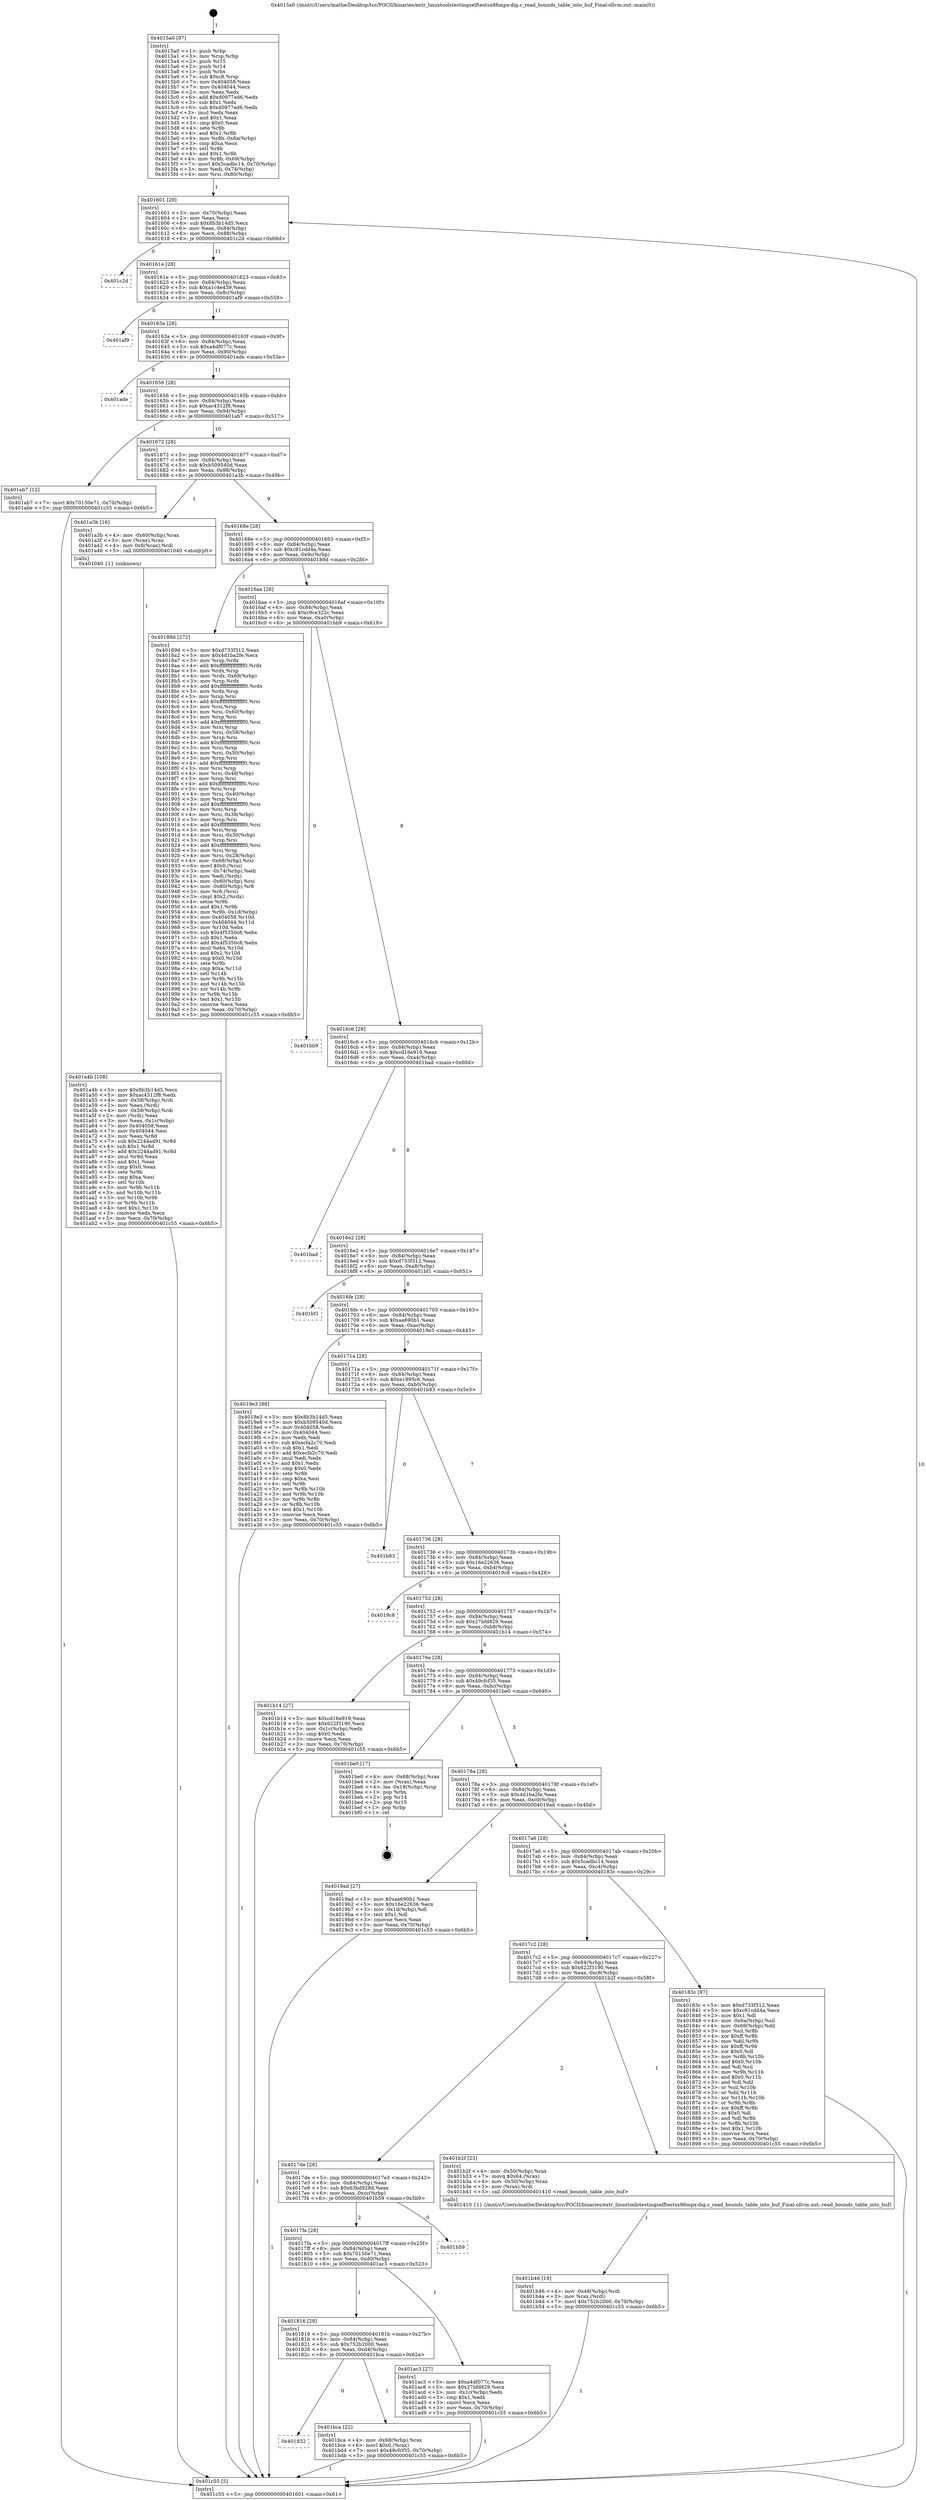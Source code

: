 digraph "0x4015a0" {
  label = "0x4015a0 (/mnt/c/Users/mathe/Desktop/tcc/POCII/binaries/extr_linuxtoolstestingselftestsx86mpx-dig.c_read_bounds_table_into_buf_Final-ollvm.out::main(0))"
  labelloc = "t"
  node[shape=record]

  Entry [label="",width=0.3,height=0.3,shape=circle,fillcolor=black,style=filled]
  "0x401601" [label="{
     0x401601 [29]\l
     | [instrs]\l
     &nbsp;&nbsp;0x401601 \<+3\>: mov -0x70(%rbp),%eax\l
     &nbsp;&nbsp;0x401604 \<+2\>: mov %eax,%ecx\l
     &nbsp;&nbsp;0x401606 \<+6\>: sub $0x8b3b14d5,%ecx\l
     &nbsp;&nbsp;0x40160c \<+6\>: mov %eax,-0x84(%rbp)\l
     &nbsp;&nbsp;0x401612 \<+6\>: mov %ecx,-0x88(%rbp)\l
     &nbsp;&nbsp;0x401618 \<+6\>: je 0000000000401c2d \<main+0x68d\>\l
  }"]
  "0x401c2d" [label="{
     0x401c2d\l
  }", style=dashed]
  "0x40161e" [label="{
     0x40161e [28]\l
     | [instrs]\l
     &nbsp;&nbsp;0x40161e \<+5\>: jmp 0000000000401623 \<main+0x83\>\l
     &nbsp;&nbsp;0x401623 \<+6\>: mov -0x84(%rbp),%eax\l
     &nbsp;&nbsp;0x401629 \<+5\>: sub $0xa1c4e439,%eax\l
     &nbsp;&nbsp;0x40162e \<+6\>: mov %eax,-0x8c(%rbp)\l
     &nbsp;&nbsp;0x401634 \<+6\>: je 0000000000401af9 \<main+0x559\>\l
  }"]
  Exit [label="",width=0.3,height=0.3,shape=circle,fillcolor=black,style=filled,peripheries=2]
  "0x401af9" [label="{
     0x401af9\l
  }", style=dashed]
  "0x40163a" [label="{
     0x40163a [28]\l
     | [instrs]\l
     &nbsp;&nbsp;0x40163a \<+5\>: jmp 000000000040163f \<main+0x9f\>\l
     &nbsp;&nbsp;0x40163f \<+6\>: mov -0x84(%rbp),%eax\l
     &nbsp;&nbsp;0x401645 \<+5\>: sub $0xa4df077c,%eax\l
     &nbsp;&nbsp;0x40164a \<+6\>: mov %eax,-0x90(%rbp)\l
     &nbsp;&nbsp;0x401650 \<+6\>: je 0000000000401ade \<main+0x53e\>\l
  }"]
  "0x401832" [label="{
     0x401832\l
  }", style=dashed]
  "0x401ade" [label="{
     0x401ade\l
  }", style=dashed]
  "0x401656" [label="{
     0x401656 [28]\l
     | [instrs]\l
     &nbsp;&nbsp;0x401656 \<+5\>: jmp 000000000040165b \<main+0xbb\>\l
     &nbsp;&nbsp;0x40165b \<+6\>: mov -0x84(%rbp),%eax\l
     &nbsp;&nbsp;0x401661 \<+5\>: sub $0xac4312f8,%eax\l
     &nbsp;&nbsp;0x401666 \<+6\>: mov %eax,-0x94(%rbp)\l
     &nbsp;&nbsp;0x40166c \<+6\>: je 0000000000401ab7 \<main+0x517\>\l
  }"]
  "0x401bca" [label="{
     0x401bca [22]\l
     | [instrs]\l
     &nbsp;&nbsp;0x401bca \<+4\>: mov -0x68(%rbp),%rax\l
     &nbsp;&nbsp;0x401bce \<+6\>: movl $0x0,(%rax)\l
     &nbsp;&nbsp;0x401bd4 \<+7\>: movl $0x49cfcf35,-0x70(%rbp)\l
     &nbsp;&nbsp;0x401bdb \<+5\>: jmp 0000000000401c55 \<main+0x6b5\>\l
  }"]
  "0x401ab7" [label="{
     0x401ab7 [12]\l
     | [instrs]\l
     &nbsp;&nbsp;0x401ab7 \<+7\>: movl $0x70150e71,-0x70(%rbp)\l
     &nbsp;&nbsp;0x401abe \<+5\>: jmp 0000000000401c55 \<main+0x6b5\>\l
  }"]
  "0x401672" [label="{
     0x401672 [28]\l
     | [instrs]\l
     &nbsp;&nbsp;0x401672 \<+5\>: jmp 0000000000401677 \<main+0xd7\>\l
     &nbsp;&nbsp;0x401677 \<+6\>: mov -0x84(%rbp),%eax\l
     &nbsp;&nbsp;0x40167d \<+5\>: sub $0xb509540d,%eax\l
     &nbsp;&nbsp;0x401682 \<+6\>: mov %eax,-0x98(%rbp)\l
     &nbsp;&nbsp;0x401688 \<+6\>: je 0000000000401a3b \<main+0x49b\>\l
  }"]
  "0x401b46" [label="{
     0x401b46 [19]\l
     | [instrs]\l
     &nbsp;&nbsp;0x401b46 \<+4\>: mov -0x48(%rbp),%rdi\l
     &nbsp;&nbsp;0x401b4a \<+3\>: mov %rax,(%rdi)\l
     &nbsp;&nbsp;0x401b4d \<+7\>: movl $0x752b2000,-0x70(%rbp)\l
     &nbsp;&nbsp;0x401b54 \<+5\>: jmp 0000000000401c55 \<main+0x6b5\>\l
  }"]
  "0x401a3b" [label="{
     0x401a3b [16]\l
     | [instrs]\l
     &nbsp;&nbsp;0x401a3b \<+4\>: mov -0x60(%rbp),%rax\l
     &nbsp;&nbsp;0x401a3f \<+3\>: mov (%rax),%rax\l
     &nbsp;&nbsp;0x401a42 \<+4\>: mov 0x8(%rax),%rdi\l
     &nbsp;&nbsp;0x401a46 \<+5\>: call 0000000000401040 \<atoi@plt\>\l
     | [calls]\l
     &nbsp;&nbsp;0x401040 \{1\} (unknown)\l
  }"]
  "0x40168e" [label="{
     0x40168e [28]\l
     | [instrs]\l
     &nbsp;&nbsp;0x40168e \<+5\>: jmp 0000000000401693 \<main+0xf3\>\l
     &nbsp;&nbsp;0x401693 \<+6\>: mov -0x84(%rbp),%eax\l
     &nbsp;&nbsp;0x401699 \<+5\>: sub $0xc91cdd4a,%eax\l
     &nbsp;&nbsp;0x40169e \<+6\>: mov %eax,-0x9c(%rbp)\l
     &nbsp;&nbsp;0x4016a4 \<+6\>: je 000000000040189d \<main+0x2fd\>\l
  }"]
  "0x401816" [label="{
     0x401816 [28]\l
     | [instrs]\l
     &nbsp;&nbsp;0x401816 \<+5\>: jmp 000000000040181b \<main+0x27b\>\l
     &nbsp;&nbsp;0x40181b \<+6\>: mov -0x84(%rbp),%eax\l
     &nbsp;&nbsp;0x401821 \<+5\>: sub $0x752b2000,%eax\l
     &nbsp;&nbsp;0x401826 \<+6\>: mov %eax,-0xd4(%rbp)\l
     &nbsp;&nbsp;0x40182c \<+6\>: je 0000000000401bca \<main+0x62a\>\l
  }"]
  "0x40189d" [label="{
     0x40189d [272]\l
     | [instrs]\l
     &nbsp;&nbsp;0x40189d \<+5\>: mov $0xd733f312,%eax\l
     &nbsp;&nbsp;0x4018a2 \<+5\>: mov $0x4d1ba2fe,%ecx\l
     &nbsp;&nbsp;0x4018a7 \<+3\>: mov %rsp,%rdx\l
     &nbsp;&nbsp;0x4018aa \<+4\>: add $0xfffffffffffffff0,%rdx\l
     &nbsp;&nbsp;0x4018ae \<+3\>: mov %rdx,%rsp\l
     &nbsp;&nbsp;0x4018b1 \<+4\>: mov %rdx,-0x68(%rbp)\l
     &nbsp;&nbsp;0x4018b5 \<+3\>: mov %rsp,%rdx\l
     &nbsp;&nbsp;0x4018b8 \<+4\>: add $0xfffffffffffffff0,%rdx\l
     &nbsp;&nbsp;0x4018bc \<+3\>: mov %rdx,%rsp\l
     &nbsp;&nbsp;0x4018bf \<+3\>: mov %rsp,%rsi\l
     &nbsp;&nbsp;0x4018c2 \<+4\>: add $0xfffffffffffffff0,%rsi\l
     &nbsp;&nbsp;0x4018c6 \<+3\>: mov %rsi,%rsp\l
     &nbsp;&nbsp;0x4018c9 \<+4\>: mov %rsi,-0x60(%rbp)\l
     &nbsp;&nbsp;0x4018cd \<+3\>: mov %rsp,%rsi\l
     &nbsp;&nbsp;0x4018d0 \<+4\>: add $0xfffffffffffffff0,%rsi\l
     &nbsp;&nbsp;0x4018d4 \<+3\>: mov %rsi,%rsp\l
     &nbsp;&nbsp;0x4018d7 \<+4\>: mov %rsi,-0x58(%rbp)\l
     &nbsp;&nbsp;0x4018db \<+3\>: mov %rsp,%rsi\l
     &nbsp;&nbsp;0x4018de \<+4\>: add $0xfffffffffffffff0,%rsi\l
     &nbsp;&nbsp;0x4018e2 \<+3\>: mov %rsi,%rsp\l
     &nbsp;&nbsp;0x4018e5 \<+4\>: mov %rsi,-0x50(%rbp)\l
     &nbsp;&nbsp;0x4018e9 \<+3\>: mov %rsp,%rsi\l
     &nbsp;&nbsp;0x4018ec \<+4\>: add $0xfffffffffffffff0,%rsi\l
     &nbsp;&nbsp;0x4018f0 \<+3\>: mov %rsi,%rsp\l
     &nbsp;&nbsp;0x4018f3 \<+4\>: mov %rsi,-0x48(%rbp)\l
     &nbsp;&nbsp;0x4018f7 \<+3\>: mov %rsp,%rsi\l
     &nbsp;&nbsp;0x4018fa \<+4\>: add $0xfffffffffffffff0,%rsi\l
     &nbsp;&nbsp;0x4018fe \<+3\>: mov %rsi,%rsp\l
     &nbsp;&nbsp;0x401901 \<+4\>: mov %rsi,-0x40(%rbp)\l
     &nbsp;&nbsp;0x401905 \<+3\>: mov %rsp,%rsi\l
     &nbsp;&nbsp;0x401908 \<+4\>: add $0xfffffffffffffff0,%rsi\l
     &nbsp;&nbsp;0x40190c \<+3\>: mov %rsi,%rsp\l
     &nbsp;&nbsp;0x40190f \<+4\>: mov %rsi,-0x38(%rbp)\l
     &nbsp;&nbsp;0x401913 \<+3\>: mov %rsp,%rsi\l
     &nbsp;&nbsp;0x401916 \<+4\>: add $0xfffffffffffffff0,%rsi\l
     &nbsp;&nbsp;0x40191a \<+3\>: mov %rsi,%rsp\l
     &nbsp;&nbsp;0x40191d \<+4\>: mov %rsi,-0x30(%rbp)\l
     &nbsp;&nbsp;0x401921 \<+3\>: mov %rsp,%rsi\l
     &nbsp;&nbsp;0x401924 \<+4\>: add $0xfffffffffffffff0,%rsi\l
     &nbsp;&nbsp;0x401928 \<+3\>: mov %rsi,%rsp\l
     &nbsp;&nbsp;0x40192b \<+4\>: mov %rsi,-0x28(%rbp)\l
     &nbsp;&nbsp;0x40192f \<+4\>: mov -0x68(%rbp),%rsi\l
     &nbsp;&nbsp;0x401933 \<+6\>: movl $0x0,(%rsi)\l
     &nbsp;&nbsp;0x401939 \<+3\>: mov -0x74(%rbp),%edi\l
     &nbsp;&nbsp;0x40193c \<+2\>: mov %edi,(%rdx)\l
     &nbsp;&nbsp;0x40193e \<+4\>: mov -0x60(%rbp),%rsi\l
     &nbsp;&nbsp;0x401942 \<+4\>: mov -0x80(%rbp),%r8\l
     &nbsp;&nbsp;0x401946 \<+3\>: mov %r8,(%rsi)\l
     &nbsp;&nbsp;0x401949 \<+3\>: cmpl $0x2,(%rdx)\l
     &nbsp;&nbsp;0x40194c \<+4\>: setne %r9b\l
     &nbsp;&nbsp;0x401950 \<+4\>: and $0x1,%r9b\l
     &nbsp;&nbsp;0x401954 \<+4\>: mov %r9b,-0x1d(%rbp)\l
     &nbsp;&nbsp;0x401958 \<+8\>: mov 0x404058,%r10d\l
     &nbsp;&nbsp;0x401960 \<+8\>: mov 0x404044,%r11d\l
     &nbsp;&nbsp;0x401968 \<+3\>: mov %r10d,%ebx\l
     &nbsp;&nbsp;0x40196b \<+6\>: sub $0x4f5350c8,%ebx\l
     &nbsp;&nbsp;0x401971 \<+3\>: sub $0x1,%ebx\l
     &nbsp;&nbsp;0x401974 \<+6\>: add $0x4f5350c8,%ebx\l
     &nbsp;&nbsp;0x40197a \<+4\>: imul %ebx,%r10d\l
     &nbsp;&nbsp;0x40197e \<+4\>: and $0x1,%r10d\l
     &nbsp;&nbsp;0x401982 \<+4\>: cmp $0x0,%r10d\l
     &nbsp;&nbsp;0x401986 \<+4\>: sete %r9b\l
     &nbsp;&nbsp;0x40198a \<+4\>: cmp $0xa,%r11d\l
     &nbsp;&nbsp;0x40198e \<+4\>: setl %r14b\l
     &nbsp;&nbsp;0x401992 \<+3\>: mov %r9b,%r15b\l
     &nbsp;&nbsp;0x401995 \<+3\>: and %r14b,%r15b\l
     &nbsp;&nbsp;0x401998 \<+3\>: xor %r14b,%r9b\l
     &nbsp;&nbsp;0x40199b \<+3\>: or %r9b,%r15b\l
     &nbsp;&nbsp;0x40199e \<+4\>: test $0x1,%r15b\l
     &nbsp;&nbsp;0x4019a2 \<+3\>: cmovne %ecx,%eax\l
     &nbsp;&nbsp;0x4019a5 \<+3\>: mov %eax,-0x70(%rbp)\l
     &nbsp;&nbsp;0x4019a8 \<+5\>: jmp 0000000000401c55 \<main+0x6b5\>\l
  }"]
  "0x4016aa" [label="{
     0x4016aa [28]\l
     | [instrs]\l
     &nbsp;&nbsp;0x4016aa \<+5\>: jmp 00000000004016af \<main+0x10f\>\l
     &nbsp;&nbsp;0x4016af \<+6\>: mov -0x84(%rbp),%eax\l
     &nbsp;&nbsp;0x4016b5 \<+5\>: sub $0xc9ce322c,%eax\l
     &nbsp;&nbsp;0x4016ba \<+6\>: mov %eax,-0xa0(%rbp)\l
     &nbsp;&nbsp;0x4016c0 \<+6\>: je 0000000000401bb9 \<main+0x619\>\l
  }"]
  "0x401ac3" [label="{
     0x401ac3 [27]\l
     | [instrs]\l
     &nbsp;&nbsp;0x401ac3 \<+5\>: mov $0xa4df077c,%eax\l
     &nbsp;&nbsp;0x401ac8 \<+5\>: mov $0x27bfd829,%ecx\l
     &nbsp;&nbsp;0x401acd \<+3\>: mov -0x1c(%rbp),%edx\l
     &nbsp;&nbsp;0x401ad0 \<+3\>: cmp $0x1,%edx\l
     &nbsp;&nbsp;0x401ad3 \<+3\>: cmovl %ecx,%eax\l
     &nbsp;&nbsp;0x401ad6 \<+3\>: mov %eax,-0x70(%rbp)\l
     &nbsp;&nbsp;0x401ad9 \<+5\>: jmp 0000000000401c55 \<main+0x6b5\>\l
  }"]
  "0x401bb9" [label="{
     0x401bb9\l
  }", style=dashed]
  "0x4016c6" [label="{
     0x4016c6 [28]\l
     | [instrs]\l
     &nbsp;&nbsp;0x4016c6 \<+5\>: jmp 00000000004016cb \<main+0x12b\>\l
     &nbsp;&nbsp;0x4016cb \<+6\>: mov -0x84(%rbp),%eax\l
     &nbsp;&nbsp;0x4016d1 \<+5\>: sub $0xcd16e919,%eax\l
     &nbsp;&nbsp;0x4016d6 \<+6\>: mov %eax,-0xa4(%rbp)\l
     &nbsp;&nbsp;0x4016dc \<+6\>: je 0000000000401bad \<main+0x60d\>\l
  }"]
  "0x4017fa" [label="{
     0x4017fa [28]\l
     | [instrs]\l
     &nbsp;&nbsp;0x4017fa \<+5\>: jmp 00000000004017ff \<main+0x25f\>\l
     &nbsp;&nbsp;0x4017ff \<+6\>: mov -0x84(%rbp),%eax\l
     &nbsp;&nbsp;0x401805 \<+5\>: sub $0x70150e71,%eax\l
     &nbsp;&nbsp;0x40180a \<+6\>: mov %eax,-0xd0(%rbp)\l
     &nbsp;&nbsp;0x401810 \<+6\>: je 0000000000401ac3 \<main+0x523\>\l
  }"]
  "0x401bad" [label="{
     0x401bad\l
  }", style=dashed]
  "0x4016e2" [label="{
     0x4016e2 [28]\l
     | [instrs]\l
     &nbsp;&nbsp;0x4016e2 \<+5\>: jmp 00000000004016e7 \<main+0x147\>\l
     &nbsp;&nbsp;0x4016e7 \<+6\>: mov -0x84(%rbp),%eax\l
     &nbsp;&nbsp;0x4016ed \<+5\>: sub $0xd733f312,%eax\l
     &nbsp;&nbsp;0x4016f2 \<+6\>: mov %eax,-0xa8(%rbp)\l
     &nbsp;&nbsp;0x4016f8 \<+6\>: je 0000000000401bf1 \<main+0x651\>\l
  }"]
  "0x401b59" [label="{
     0x401b59\l
  }", style=dashed]
  "0x401bf1" [label="{
     0x401bf1\l
  }", style=dashed]
  "0x4016fe" [label="{
     0x4016fe [28]\l
     | [instrs]\l
     &nbsp;&nbsp;0x4016fe \<+5\>: jmp 0000000000401703 \<main+0x163\>\l
     &nbsp;&nbsp;0x401703 \<+6\>: mov -0x84(%rbp),%eax\l
     &nbsp;&nbsp;0x401709 \<+5\>: sub $0xaa690b1,%eax\l
     &nbsp;&nbsp;0x40170e \<+6\>: mov %eax,-0xac(%rbp)\l
     &nbsp;&nbsp;0x401714 \<+6\>: je 00000000004019e3 \<main+0x443\>\l
  }"]
  "0x4017de" [label="{
     0x4017de [28]\l
     | [instrs]\l
     &nbsp;&nbsp;0x4017de \<+5\>: jmp 00000000004017e3 \<main+0x243\>\l
     &nbsp;&nbsp;0x4017e3 \<+6\>: mov -0x84(%rbp),%eax\l
     &nbsp;&nbsp;0x4017e9 \<+5\>: sub $0x63bd928d,%eax\l
     &nbsp;&nbsp;0x4017ee \<+6\>: mov %eax,-0xcc(%rbp)\l
     &nbsp;&nbsp;0x4017f4 \<+6\>: je 0000000000401b59 \<main+0x5b9\>\l
  }"]
  "0x4019e3" [label="{
     0x4019e3 [88]\l
     | [instrs]\l
     &nbsp;&nbsp;0x4019e3 \<+5\>: mov $0x8b3b14d5,%eax\l
     &nbsp;&nbsp;0x4019e8 \<+5\>: mov $0xb509540d,%ecx\l
     &nbsp;&nbsp;0x4019ed \<+7\>: mov 0x404058,%edx\l
     &nbsp;&nbsp;0x4019f4 \<+7\>: mov 0x404044,%esi\l
     &nbsp;&nbsp;0x4019fb \<+2\>: mov %edx,%edi\l
     &nbsp;&nbsp;0x4019fd \<+6\>: sub $0xecfa2c70,%edi\l
     &nbsp;&nbsp;0x401a03 \<+3\>: sub $0x1,%edi\l
     &nbsp;&nbsp;0x401a06 \<+6\>: add $0xecfa2c70,%edi\l
     &nbsp;&nbsp;0x401a0c \<+3\>: imul %edi,%edx\l
     &nbsp;&nbsp;0x401a0f \<+3\>: and $0x1,%edx\l
     &nbsp;&nbsp;0x401a12 \<+3\>: cmp $0x0,%edx\l
     &nbsp;&nbsp;0x401a15 \<+4\>: sete %r8b\l
     &nbsp;&nbsp;0x401a19 \<+3\>: cmp $0xa,%esi\l
     &nbsp;&nbsp;0x401a1c \<+4\>: setl %r9b\l
     &nbsp;&nbsp;0x401a20 \<+3\>: mov %r8b,%r10b\l
     &nbsp;&nbsp;0x401a23 \<+3\>: and %r9b,%r10b\l
     &nbsp;&nbsp;0x401a26 \<+3\>: xor %r9b,%r8b\l
     &nbsp;&nbsp;0x401a29 \<+3\>: or %r8b,%r10b\l
     &nbsp;&nbsp;0x401a2c \<+4\>: test $0x1,%r10b\l
     &nbsp;&nbsp;0x401a30 \<+3\>: cmovne %ecx,%eax\l
     &nbsp;&nbsp;0x401a33 \<+3\>: mov %eax,-0x70(%rbp)\l
     &nbsp;&nbsp;0x401a36 \<+5\>: jmp 0000000000401c55 \<main+0x6b5\>\l
  }"]
  "0x40171a" [label="{
     0x40171a [28]\l
     | [instrs]\l
     &nbsp;&nbsp;0x40171a \<+5\>: jmp 000000000040171f \<main+0x17f\>\l
     &nbsp;&nbsp;0x40171f \<+6\>: mov -0x84(%rbp),%eax\l
     &nbsp;&nbsp;0x401725 \<+5\>: sub $0xe1895c6,%eax\l
     &nbsp;&nbsp;0x40172a \<+6\>: mov %eax,-0xb0(%rbp)\l
     &nbsp;&nbsp;0x401730 \<+6\>: je 0000000000401b83 \<main+0x5e3\>\l
  }"]
  "0x401b2f" [label="{
     0x401b2f [23]\l
     | [instrs]\l
     &nbsp;&nbsp;0x401b2f \<+4\>: mov -0x50(%rbp),%rax\l
     &nbsp;&nbsp;0x401b33 \<+7\>: movq $0x64,(%rax)\l
     &nbsp;&nbsp;0x401b3a \<+4\>: mov -0x50(%rbp),%rax\l
     &nbsp;&nbsp;0x401b3e \<+3\>: mov (%rax),%rdi\l
     &nbsp;&nbsp;0x401b41 \<+5\>: call 0000000000401410 \<read_bounds_table_into_buf\>\l
     | [calls]\l
     &nbsp;&nbsp;0x401410 \{1\} (/mnt/c/Users/mathe/Desktop/tcc/POCII/binaries/extr_linuxtoolstestingselftestsx86mpx-dig.c_read_bounds_table_into_buf_Final-ollvm.out::read_bounds_table_into_buf)\l
  }"]
  "0x401b83" [label="{
     0x401b83\l
  }", style=dashed]
  "0x401736" [label="{
     0x401736 [28]\l
     | [instrs]\l
     &nbsp;&nbsp;0x401736 \<+5\>: jmp 000000000040173b \<main+0x19b\>\l
     &nbsp;&nbsp;0x40173b \<+6\>: mov -0x84(%rbp),%eax\l
     &nbsp;&nbsp;0x401741 \<+5\>: sub $0x16e22636,%eax\l
     &nbsp;&nbsp;0x401746 \<+6\>: mov %eax,-0xb4(%rbp)\l
     &nbsp;&nbsp;0x40174c \<+6\>: je 00000000004019c8 \<main+0x428\>\l
  }"]
  "0x401a4b" [label="{
     0x401a4b [108]\l
     | [instrs]\l
     &nbsp;&nbsp;0x401a4b \<+5\>: mov $0x8b3b14d5,%ecx\l
     &nbsp;&nbsp;0x401a50 \<+5\>: mov $0xac4312f8,%edx\l
     &nbsp;&nbsp;0x401a55 \<+4\>: mov -0x58(%rbp),%rdi\l
     &nbsp;&nbsp;0x401a59 \<+2\>: mov %eax,(%rdi)\l
     &nbsp;&nbsp;0x401a5b \<+4\>: mov -0x58(%rbp),%rdi\l
     &nbsp;&nbsp;0x401a5f \<+2\>: mov (%rdi),%eax\l
     &nbsp;&nbsp;0x401a61 \<+3\>: mov %eax,-0x1c(%rbp)\l
     &nbsp;&nbsp;0x401a64 \<+7\>: mov 0x404058,%eax\l
     &nbsp;&nbsp;0x401a6b \<+7\>: mov 0x404044,%esi\l
     &nbsp;&nbsp;0x401a72 \<+3\>: mov %eax,%r8d\l
     &nbsp;&nbsp;0x401a75 \<+7\>: sub $0x2244ad91,%r8d\l
     &nbsp;&nbsp;0x401a7c \<+4\>: sub $0x1,%r8d\l
     &nbsp;&nbsp;0x401a80 \<+7\>: add $0x2244ad91,%r8d\l
     &nbsp;&nbsp;0x401a87 \<+4\>: imul %r8d,%eax\l
     &nbsp;&nbsp;0x401a8b \<+3\>: and $0x1,%eax\l
     &nbsp;&nbsp;0x401a8e \<+3\>: cmp $0x0,%eax\l
     &nbsp;&nbsp;0x401a91 \<+4\>: sete %r9b\l
     &nbsp;&nbsp;0x401a95 \<+3\>: cmp $0xa,%esi\l
     &nbsp;&nbsp;0x401a98 \<+4\>: setl %r10b\l
     &nbsp;&nbsp;0x401a9c \<+3\>: mov %r9b,%r11b\l
     &nbsp;&nbsp;0x401a9f \<+3\>: and %r10b,%r11b\l
     &nbsp;&nbsp;0x401aa2 \<+3\>: xor %r10b,%r9b\l
     &nbsp;&nbsp;0x401aa5 \<+3\>: or %r9b,%r11b\l
     &nbsp;&nbsp;0x401aa8 \<+4\>: test $0x1,%r11b\l
     &nbsp;&nbsp;0x401aac \<+3\>: cmovne %edx,%ecx\l
     &nbsp;&nbsp;0x401aaf \<+3\>: mov %ecx,-0x70(%rbp)\l
     &nbsp;&nbsp;0x401ab2 \<+5\>: jmp 0000000000401c55 \<main+0x6b5\>\l
  }"]
  "0x4019c8" [label="{
     0x4019c8\l
  }", style=dashed]
  "0x401752" [label="{
     0x401752 [28]\l
     | [instrs]\l
     &nbsp;&nbsp;0x401752 \<+5\>: jmp 0000000000401757 \<main+0x1b7\>\l
     &nbsp;&nbsp;0x401757 \<+6\>: mov -0x84(%rbp),%eax\l
     &nbsp;&nbsp;0x40175d \<+5\>: sub $0x27bfd829,%eax\l
     &nbsp;&nbsp;0x401762 \<+6\>: mov %eax,-0xb8(%rbp)\l
     &nbsp;&nbsp;0x401768 \<+6\>: je 0000000000401b14 \<main+0x574\>\l
  }"]
  "0x4015a0" [label="{
     0x4015a0 [97]\l
     | [instrs]\l
     &nbsp;&nbsp;0x4015a0 \<+1\>: push %rbp\l
     &nbsp;&nbsp;0x4015a1 \<+3\>: mov %rsp,%rbp\l
     &nbsp;&nbsp;0x4015a4 \<+2\>: push %r15\l
     &nbsp;&nbsp;0x4015a6 \<+2\>: push %r14\l
     &nbsp;&nbsp;0x4015a8 \<+1\>: push %rbx\l
     &nbsp;&nbsp;0x4015a9 \<+7\>: sub $0xc8,%rsp\l
     &nbsp;&nbsp;0x4015b0 \<+7\>: mov 0x404058,%eax\l
     &nbsp;&nbsp;0x4015b7 \<+7\>: mov 0x404044,%ecx\l
     &nbsp;&nbsp;0x4015be \<+2\>: mov %eax,%edx\l
     &nbsp;&nbsp;0x4015c0 \<+6\>: add $0xd0977ed6,%edx\l
     &nbsp;&nbsp;0x4015c6 \<+3\>: sub $0x1,%edx\l
     &nbsp;&nbsp;0x4015c9 \<+6\>: sub $0xd0977ed6,%edx\l
     &nbsp;&nbsp;0x4015cf \<+3\>: imul %edx,%eax\l
     &nbsp;&nbsp;0x4015d2 \<+3\>: and $0x1,%eax\l
     &nbsp;&nbsp;0x4015d5 \<+3\>: cmp $0x0,%eax\l
     &nbsp;&nbsp;0x4015d8 \<+4\>: sete %r8b\l
     &nbsp;&nbsp;0x4015dc \<+4\>: and $0x1,%r8b\l
     &nbsp;&nbsp;0x4015e0 \<+4\>: mov %r8b,-0x6a(%rbp)\l
     &nbsp;&nbsp;0x4015e4 \<+3\>: cmp $0xa,%ecx\l
     &nbsp;&nbsp;0x4015e7 \<+4\>: setl %r8b\l
     &nbsp;&nbsp;0x4015eb \<+4\>: and $0x1,%r8b\l
     &nbsp;&nbsp;0x4015ef \<+4\>: mov %r8b,-0x69(%rbp)\l
     &nbsp;&nbsp;0x4015f3 \<+7\>: movl $0x5cadbc14,-0x70(%rbp)\l
     &nbsp;&nbsp;0x4015fa \<+3\>: mov %edi,-0x74(%rbp)\l
     &nbsp;&nbsp;0x4015fd \<+4\>: mov %rsi,-0x80(%rbp)\l
  }"]
  "0x401b14" [label="{
     0x401b14 [27]\l
     | [instrs]\l
     &nbsp;&nbsp;0x401b14 \<+5\>: mov $0xcd16e919,%eax\l
     &nbsp;&nbsp;0x401b19 \<+5\>: mov $0x622f3190,%ecx\l
     &nbsp;&nbsp;0x401b1e \<+3\>: mov -0x1c(%rbp),%edx\l
     &nbsp;&nbsp;0x401b21 \<+3\>: cmp $0x0,%edx\l
     &nbsp;&nbsp;0x401b24 \<+3\>: cmove %ecx,%eax\l
     &nbsp;&nbsp;0x401b27 \<+3\>: mov %eax,-0x70(%rbp)\l
     &nbsp;&nbsp;0x401b2a \<+5\>: jmp 0000000000401c55 \<main+0x6b5\>\l
  }"]
  "0x40176e" [label="{
     0x40176e [28]\l
     | [instrs]\l
     &nbsp;&nbsp;0x40176e \<+5\>: jmp 0000000000401773 \<main+0x1d3\>\l
     &nbsp;&nbsp;0x401773 \<+6\>: mov -0x84(%rbp),%eax\l
     &nbsp;&nbsp;0x401779 \<+5\>: sub $0x49cfcf35,%eax\l
     &nbsp;&nbsp;0x40177e \<+6\>: mov %eax,-0xbc(%rbp)\l
     &nbsp;&nbsp;0x401784 \<+6\>: je 0000000000401be0 \<main+0x640\>\l
  }"]
  "0x401c55" [label="{
     0x401c55 [5]\l
     | [instrs]\l
     &nbsp;&nbsp;0x401c55 \<+5\>: jmp 0000000000401601 \<main+0x61\>\l
  }"]
  "0x401be0" [label="{
     0x401be0 [17]\l
     | [instrs]\l
     &nbsp;&nbsp;0x401be0 \<+4\>: mov -0x68(%rbp),%rax\l
     &nbsp;&nbsp;0x401be4 \<+2\>: mov (%rax),%eax\l
     &nbsp;&nbsp;0x401be6 \<+4\>: lea -0x18(%rbp),%rsp\l
     &nbsp;&nbsp;0x401bea \<+1\>: pop %rbx\l
     &nbsp;&nbsp;0x401beb \<+2\>: pop %r14\l
     &nbsp;&nbsp;0x401bed \<+2\>: pop %r15\l
     &nbsp;&nbsp;0x401bef \<+1\>: pop %rbp\l
     &nbsp;&nbsp;0x401bf0 \<+1\>: ret\l
  }"]
  "0x40178a" [label="{
     0x40178a [28]\l
     | [instrs]\l
     &nbsp;&nbsp;0x40178a \<+5\>: jmp 000000000040178f \<main+0x1ef\>\l
     &nbsp;&nbsp;0x40178f \<+6\>: mov -0x84(%rbp),%eax\l
     &nbsp;&nbsp;0x401795 \<+5\>: sub $0x4d1ba2fe,%eax\l
     &nbsp;&nbsp;0x40179a \<+6\>: mov %eax,-0xc0(%rbp)\l
     &nbsp;&nbsp;0x4017a0 \<+6\>: je 00000000004019ad \<main+0x40d\>\l
  }"]
  "0x4017c2" [label="{
     0x4017c2 [28]\l
     | [instrs]\l
     &nbsp;&nbsp;0x4017c2 \<+5\>: jmp 00000000004017c7 \<main+0x227\>\l
     &nbsp;&nbsp;0x4017c7 \<+6\>: mov -0x84(%rbp),%eax\l
     &nbsp;&nbsp;0x4017cd \<+5\>: sub $0x622f3190,%eax\l
     &nbsp;&nbsp;0x4017d2 \<+6\>: mov %eax,-0xc8(%rbp)\l
     &nbsp;&nbsp;0x4017d8 \<+6\>: je 0000000000401b2f \<main+0x58f\>\l
  }"]
  "0x4019ad" [label="{
     0x4019ad [27]\l
     | [instrs]\l
     &nbsp;&nbsp;0x4019ad \<+5\>: mov $0xaa690b1,%eax\l
     &nbsp;&nbsp;0x4019b2 \<+5\>: mov $0x16e22636,%ecx\l
     &nbsp;&nbsp;0x4019b7 \<+3\>: mov -0x1d(%rbp),%dl\l
     &nbsp;&nbsp;0x4019ba \<+3\>: test $0x1,%dl\l
     &nbsp;&nbsp;0x4019bd \<+3\>: cmovne %ecx,%eax\l
     &nbsp;&nbsp;0x4019c0 \<+3\>: mov %eax,-0x70(%rbp)\l
     &nbsp;&nbsp;0x4019c3 \<+5\>: jmp 0000000000401c55 \<main+0x6b5\>\l
  }"]
  "0x4017a6" [label="{
     0x4017a6 [28]\l
     | [instrs]\l
     &nbsp;&nbsp;0x4017a6 \<+5\>: jmp 00000000004017ab \<main+0x20b\>\l
     &nbsp;&nbsp;0x4017ab \<+6\>: mov -0x84(%rbp),%eax\l
     &nbsp;&nbsp;0x4017b1 \<+5\>: sub $0x5cadbc14,%eax\l
     &nbsp;&nbsp;0x4017b6 \<+6\>: mov %eax,-0xc4(%rbp)\l
     &nbsp;&nbsp;0x4017bc \<+6\>: je 000000000040183c \<main+0x29c\>\l
  }"]
  "0x40183c" [label="{
     0x40183c [97]\l
     | [instrs]\l
     &nbsp;&nbsp;0x40183c \<+5\>: mov $0xd733f312,%eax\l
     &nbsp;&nbsp;0x401841 \<+5\>: mov $0xc91cdd4a,%ecx\l
     &nbsp;&nbsp;0x401846 \<+2\>: mov $0x1,%dl\l
     &nbsp;&nbsp;0x401848 \<+4\>: mov -0x6a(%rbp),%sil\l
     &nbsp;&nbsp;0x40184c \<+4\>: mov -0x69(%rbp),%dil\l
     &nbsp;&nbsp;0x401850 \<+3\>: mov %sil,%r8b\l
     &nbsp;&nbsp;0x401853 \<+4\>: xor $0xff,%r8b\l
     &nbsp;&nbsp;0x401857 \<+3\>: mov %dil,%r9b\l
     &nbsp;&nbsp;0x40185a \<+4\>: xor $0xff,%r9b\l
     &nbsp;&nbsp;0x40185e \<+3\>: xor $0x0,%dl\l
     &nbsp;&nbsp;0x401861 \<+3\>: mov %r8b,%r10b\l
     &nbsp;&nbsp;0x401864 \<+4\>: and $0x0,%r10b\l
     &nbsp;&nbsp;0x401868 \<+3\>: and %dl,%sil\l
     &nbsp;&nbsp;0x40186b \<+3\>: mov %r9b,%r11b\l
     &nbsp;&nbsp;0x40186e \<+4\>: and $0x0,%r11b\l
     &nbsp;&nbsp;0x401872 \<+3\>: and %dl,%dil\l
     &nbsp;&nbsp;0x401875 \<+3\>: or %sil,%r10b\l
     &nbsp;&nbsp;0x401878 \<+3\>: or %dil,%r11b\l
     &nbsp;&nbsp;0x40187b \<+3\>: xor %r11b,%r10b\l
     &nbsp;&nbsp;0x40187e \<+3\>: or %r9b,%r8b\l
     &nbsp;&nbsp;0x401881 \<+4\>: xor $0xff,%r8b\l
     &nbsp;&nbsp;0x401885 \<+3\>: or $0x0,%dl\l
     &nbsp;&nbsp;0x401888 \<+3\>: and %dl,%r8b\l
     &nbsp;&nbsp;0x40188b \<+3\>: or %r8b,%r10b\l
     &nbsp;&nbsp;0x40188e \<+4\>: test $0x1,%r10b\l
     &nbsp;&nbsp;0x401892 \<+3\>: cmovne %ecx,%eax\l
     &nbsp;&nbsp;0x401895 \<+3\>: mov %eax,-0x70(%rbp)\l
     &nbsp;&nbsp;0x401898 \<+5\>: jmp 0000000000401c55 \<main+0x6b5\>\l
  }"]
  Entry -> "0x4015a0" [label=" 1"]
  "0x401601" -> "0x401c2d" [label=" 0"]
  "0x401601" -> "0x40161e" [label=" 11"]
  "0x401be0" -> Exit [label=" 1"]
  "0x40161e" -> "0x401af9" [label=" 0"]
  "0x40161e" -> "0x40163a" [label=" 11"]
  "0x401bca" -> "0x401c55" [label=" 1"]
  "0x40163a" -> "0x401ade" [label=" 0"]
  "0x40163a" -> "0x401656" [label=" 11"]
  "0x401816" -> "0x401832" [label=" 0"]
  "0x401656" -> "0x401ab7" [label=" 1"]
  "0x401656" -> "0x401672" [label=" 10"]
  "0x401816" -> "0x401bca" [label=" 1"]
  "0x401672" -> "0x401a3b" [label=" 1"]
  "0x401672" -> "0x40168e" [label=" 9"]
  "0x401b46" -> "0x401c55" [label=" 1"]
  "0x40168e" -> "0x40189d" [label=" 1"]
  "0x40168e" -> "0x4016aa" [label=" 8"]
  "0x401b2f" -> "0x401b46" [label=" 1"]
  "0x4016aa" -> "0x401bb9" [label=" 0"]
  "0x4016aa" -> "0x4016c6" [label=" 8"]
  "0x401b14" -> "0x401c55" [label=" 1"]
  "0x4016c6" -> "0x401bad" [label=" 0"]
  "0x4016c6" -> "0x4016e2" [label=" 8"]
  "0x4017fa" -> "0x401816" [label=" 1"]
  "0x4016e2" -> "0x401bf1" [label=" 0"]
  "0x4016e2" -> "0x4016fe" [label=" 8"]
  "0x4017fa" -> "0x401ac3" [label=" 1"]
  "0x4016fe" -> "0x4019e3" [label=" 1"]
  "0x4016fe" -> "0x40171a" [label=" 7"]
  "0x4017de" -> "0x4017fa" [label=" 2"]
  "0x40171a" -> "0x401b83" [label=" 0"]
  "0x40171a" -> "0x401736" [label=" 7"]
  "0x4017de" -> "0x401b59" [label=" 0"]
  "0x401736" -> "0x4019c8" [label=" 0"]
  "0x401736" -> "0x401752" [label=" 7"]
  "0x4017c2" -> "0x4017de" [label=" 2"]
  "0x401752" -> "0x401b14" [label=" 1"]
  "0x401752" -> "0x40176e" [label=" 6"]
  "0x401ac3" -> "0x401c55" [label=" 1"]
  "0x40176e" -> "0x401be0" [label=" 1"]
  "0x40176e" -> "0x40178a" [label=" 5"]
  "0x401ab7" -> "0x401c55" [label=" 1"]
  "0x40178a" -> "0x4019ad" [label=" 1"]
  "0x40178a" -> "0x4017a6" [label=" 4"]
  "0x401a4b" -> "0x401c55" [label=" 1"]
  "0x4017a6" -> "0x40183c" [label=" 1"]
  "0x4017a6" -> "0x4017c2" [label=" 3"]
  "0x40183c" -> "0x401c55" [label=" 1"]
  "0x4015a0" -> "0x401601" [label=" 1"]
  "0x401c55" -> "0x401601" [label=" 10"]
  "0x4017c2" -> "0x401b2f" [label=" 1"]
  "0x40189d" -> "0x401c55" [label=" 1"]
  "0x4019ad" -> "0x401c55" [label=" 1"]
  "0x4019e3" -> "0x401c55" [label=" 1"]
  "0x401a3b" -> "0x401a4b" [label=" 1"]
}
